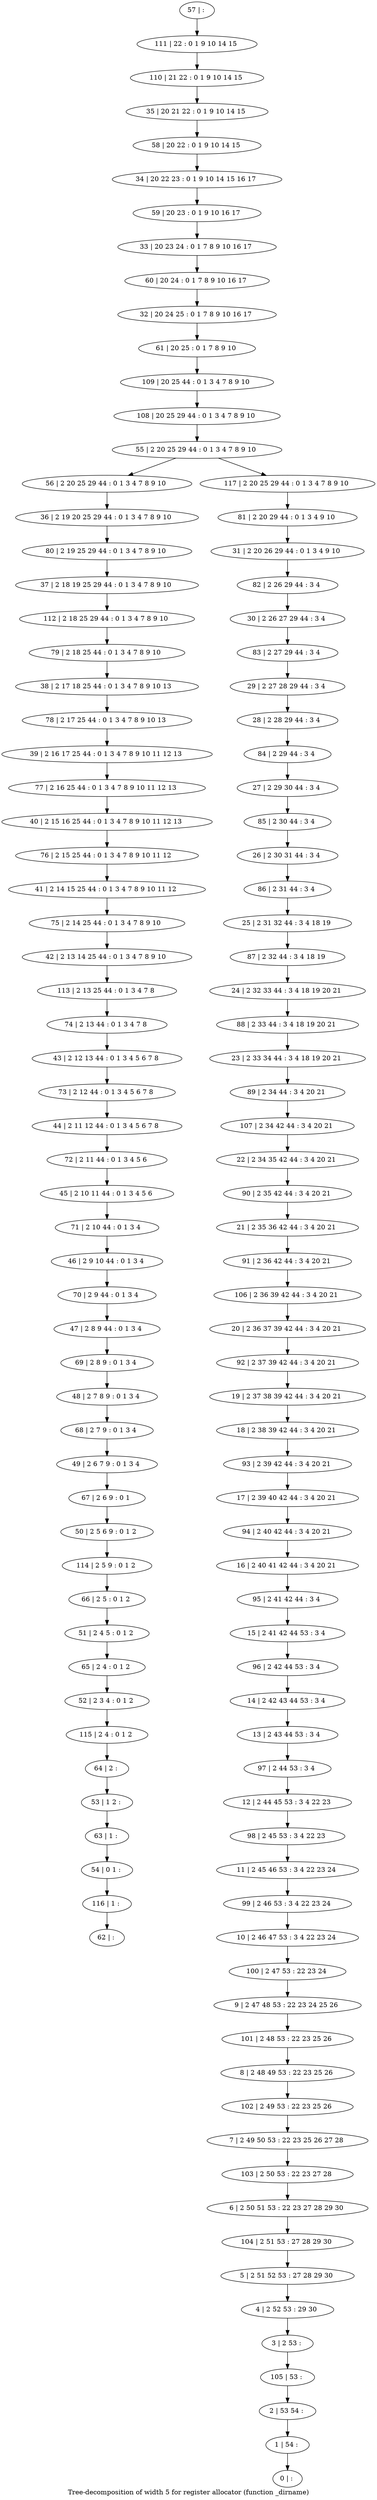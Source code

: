 digraph G {
graph [label="Tree-decomposition of width 5 for register allocator (function _dirname)"]
0[label="0 | : "];
1[label="1 | 54 : "];
2[label="2 | 53 54 : "];
3[label="3 | 2 53 : "];
4[label="4 | 2 52 53 : 29 30 "];
5[label="5 | 2 51 52 53 : 27 28 29 30 "];
6[label="6 | 2 50 51 53 : 22 23 27 28 29 30 "];
7[label="7 | 2 49 50 53 : 22 23 25 26 27 28 "];
8[label="8 | 2 48 49 53 : 22 23 25 26 "];
9[label="9 | 2 47 48 53 : 22 23 24 25 26 "];
10[label="10 | 2 46 47 53 : 3 4 22 23 24 "];
11[label="11 | 2 45 46 53 : 3 4 22 23 24 "];
12[label="12 | 2 44 45 53 : 3 4 22 23 "];
13[label="13 | 2 43 44 53 : 3 4 "];
14[label="14 | 2 42 43 44 53 : 3 4 "];
15[label="15 | 2 41 42 44 53 : 3 4 "];
16[label="16 | 2 40 41 42 44 : 3 4 20 21 "];
17[label="17 | 2 39 40 42 44 : 3 4 20 21 "];
18[label="18 | 2 38 39 42 44 : 3 4 20 21 "];
19[label="19 | 2 37 38 39 42 44 : 3 4 20 21 "];
20[label="20 | 2 36 37 39 42 44 : 3 4 20 21 "];
21[label="21 | 2 35 36 42 44 : 3 4 20 21 "];
22[label="22 | 2 34 35 42 44 : 3 4 20 21 "];
23[label="23 | 2 33 34 44 : 3 4 18 19 20 21 "];
24[label="24 | 2 32 33 44 : 3 4 18 19 20 21 "];
25[label="25 | 2 31 32 44 : 3 4 18 19 "];
26[label="26 | 2 30 31 44 : 3 4 "];
27[label="27 | 2 29 30 44 : 3 4 "];
28[label="28 | 2 28 29 44 : 3 4 "];
29[label="29 | 2 27 28 29 44 : 3 4 "];
30[label="30 | 2 26 27 29 44 : 3 4 "];
31[label="31 | 2 20 26 29 44 : 0 1 3 4 9 10 "];
32[label="32 | 20 24 25 : 0 1 7 8 9 10 16 17 "];
33[label="33 | 20 23 24 : 0 1 7 8 9 10 16 17 "];
34[label="34 | 20 22 23 : 0 1 9 10 14 15 16 17 "];
35[label="35 | 20 21 22 : 0 1 9 10 14 15 "];
36[label="36 | 2 19 20 25 29 44 : 0 1 3 4 7 8 9 10 "];
37[label="37 | 2 18 19 25 29 44 : 0 1 3 4 7 8 9 10 "];
38[label="38 | 2 17 18 25 44 : 0 1 3 4 7 8 9 10 13 "];
39[label="39 | 2 16 17 25 44 : 0 1 3 4 7 8 9 10 11 12 13 "];
40[label="40 | 2 15 16 25 44 : 0 1 3 4 7 8 9 10 11 12 13 "];
41[label="41 | 2 14 15 25 44 : 0 1 3 4 7 8 9 10 11 12 "];
42[label="42 | 2 13 14 25 44 : 0 1 3 4 7 8 9 10 "];
43[label="43 | 2 12 13 44 : 0 1 3 4 5 6 7 8 "];
44[label="44 | 2 11 12 44 : 0 1 3 4 5 6 7 8 "];
45[label="45 | 2 10 11 44 : 0 1 3 4 5 6 "];
46[label="46 | 2 9 10 44 : 0 1 3 4 "];
47[label="47 | 2 8 9 44 : 0 1 3 4 "];
48[label="48 | 2 7 8 9 : 0 1 3 4 "];
49[label="49 | 2 6 7 9 : 0 1 3 4 "];
50[label="50 | 2 5 6 9 : 0 1 2 "];
51[label="51 | 2 4 5 : 0 1 2 "];
52[label="52 | 2 3 4 : 0 1 2 "];
53[label="53 | 1 2 : "];
54[label="54 | 0 1 : "];
55[label="55 | 2 20 25 29 44 : 0 1 3 4 7 8 9 10 "];
56[label="56 | 2 20 25 29 44 : 0 1 3 4 7 8 9 10 "];
57[label="57 | : "];
58[label="58 | 20 22 : 0 1 9 10 14 15 "];
59[label="59 | 20 23 : 0 1 9 10 16 17 "];
60[label="60 | 20 24 : 0 1 7 8 9 10 16 17 "];
61[label="61 | 20 25 : 0 1 7 8 9 10 "];
62[label="62 | : "];
63[label="63 | 1 : "];
64[label="64 | 2 : "];
65[label="65 | 2 4 : 0 1 2 "];
66[label="66 | 2 5 : 0 1 2 "];
67[label="67 | 2 6 9 : 0 1 "];
68[label="68 | 2 7 9 : 0 1 3 4 "];
69[label="69 | 2 8 9 : 0 1 3 4 "];
70[label="70 | 2 9 44 : 0 1 3 4 "];
71[label="71 | 2 10 44 : 0 1 3 4 "];
72[label="72 | 2 11 44 : 0 1 3 4 5 6 "];
73[label="73 | 2 12 44 : 0 1 3 4 5 6 7 8 "];
74[label="74 | 2 13 44 : 0 1 3 4 7 8 "];
75[label="75 | 2 14 25 44 : 0 1 3 4 7 8 9 10 "];
76[label="76 | 2 15 25 44 : 0 1 3 4 7 8 9 10 11 12 "];
77[label="77 | 2 16 25 44 : 0 1 3 4 7 8 9 10 11 12 13 "];
78[label="78 | 2 17 25 44 : 0 1 3 4 7 8 9 10 13 "];
79[label="79 | 2 18 25 44 : 0 1 3 4 7 8 9 10 "];
80[label="80 | 2 19 25 29 44 : 0 1 3 4 7 8 9 10 "];
81[label="81 | 2 20 29 44 : 0 1 3 4 9 10 "];
82[label="82 | 2 26 29 44 : 3 4 "];
83[label="83 | 2 27 29 44 : 3 4 "];
84[label="84 | 2 29 44 : 3 4 "];
85[label="85 | 2 30 44 : 3 4 "];
86[label="86 | 2 31 44 : 3 4 "];
87[label="87 | 2 32 44 : 3 4 18 19 "];
88[label="88 | 2 33 44 : 3 4 18 19 20 21 "];
89[label="89 | 2 34 44 : 3 4 20 21 "];
90[label="90 | 2 35 42 44 : 3 4 20 21 "];
91[label="91 | 2 36 42 44 : 3 4 20 21 "];
92[label="92 | 2 37 39 42 44 : 3 4 20 21 "];
93[label="93 | 2 39 42 44 : 3 4 20 21 "];
94[label="94 | 2 40 42 44 : 3 4 20 21 "];
95[label="95 | 2 41 42 44 : 3 4 "];
96[label="96 | 2 42 44 53 : 3 4 "];
97[label="97 | 2 44 53 : 3 4 "];
98[label="98 | 2 45 53 : 3 4 22 23 "];
99[label="99 | 2 46 53 : 3 4 22 23 24 "];
100[label="100 | 2 47 53 : 22 23 24 "];
101[label="101 | 2 48 53 : 22 23 25 26 "];
102[label="102 | 2 49 53 : 22 23 25 26 "];
103[label="103 | 2 50 53 : 22 23 27 28 "];
104[label="104 | 2 51 53 : 27 28 29 30 "];
105[label="105 | 53 : "];
106[label="106 | 2 36 39 42 44 : 3 4 20 21 "];
107[label="107 | 2 34 42 44 : 3 4 20 21 "];
108[label="108 | 20 25 29 44 : 0 1 3 4 7 8 9 10 "];
109[label="109 | 20 25 44 : 0 1 3 4 7 8 9 10 "];
110[label="110 | 21 22 : 0 1 9 10 14 15 "];
111[label="111 | 22 : 0 1 9 10 14 15 "];
112[label="112 | 2 18 25 29 44 : 0 1 3 4 7 8 9 10 "];
113[label="113 | 2 13 25 44 : 0 1 3 4 7 8 "];
114[label="114 | 2 5 9 : 0 1 2 "];
115[label="115 | 2 4 : 0 1 2 "];
116[label="116 | 1 : "];
117[label="117 | 2 20 25 29 44 : 0 1 3 4 7 8 9 10 "];
56->36 ;
63->54 ;
53->63 ;
64->53 ;
65->52 ;
51->65 ;
66->51 ;
67->50 ;
49->67 ;
68->49 ;
48->68 ;
69->48 ;
47->69 ;
70->47 ;
46->70 ;
71->46 ;
45->71 ;
72->45 ;
44->72 ;
73->44 ;
43->73 ;
74->43 ;
75->42 ;
41->75 ;
76->41 ;
40->76 ;
77->40 ;
39->77 ;
78->39 ;
38->78 ;
79->38 ;
80->37 ;
36->80 ;
112->79 ;
37->112 ;
113->74 ;
42->113 ;
114->66 ;
50->114 ;
115->64 ;
52->115 ;
116->62 ;
54->116 ;
57->111 ;
111->110 ;
110->35 ;
35->58 ;
58->34 ;
34->59 ;
59->33 ;
33->60 ;
60->32 ;
32->61 ;
61->109 ;
109->108 ;
108->55 ;
81->31 ;
31->82 ;
82->30 ;
30->83 ;
83->29 ;
29->28 ;
28->84 ;
84->27 ;
27->85 ;
85->26 ;
26->86 ;
86->25 ;
25->87 ;
87->24 ;
24->88 ;
88->23 ;
23->89 ;
89->107 ;
107->22 ;
22->90 ;
90->21 ;
21->91 ;
91->106 ;
106->20 ;
20->92 ;
92->19 ;
19->18 ;
18->93 ;
93->17 ;
17->94 ;
94->16 ;
16->95 ;
95->15 ;
15->96 ;
96->14 ;
14->13 ;
13->97 ;
97->12 ;
12->98 ;
98->11 ;
11->99 ;
99->10 ;
10->100 ;
100->9 ;
9->101 ;
101->8 ;
8->102 ;
102->7 ;
7->103 ;
103->6 ;
6->104 ;
104->5 ;
5->4 ;
4->3 ;
3->105 ;
105->2 ;
2->1 ;
1->0 ;
117->81 ;
55->56 ;
55->117 ;
}
